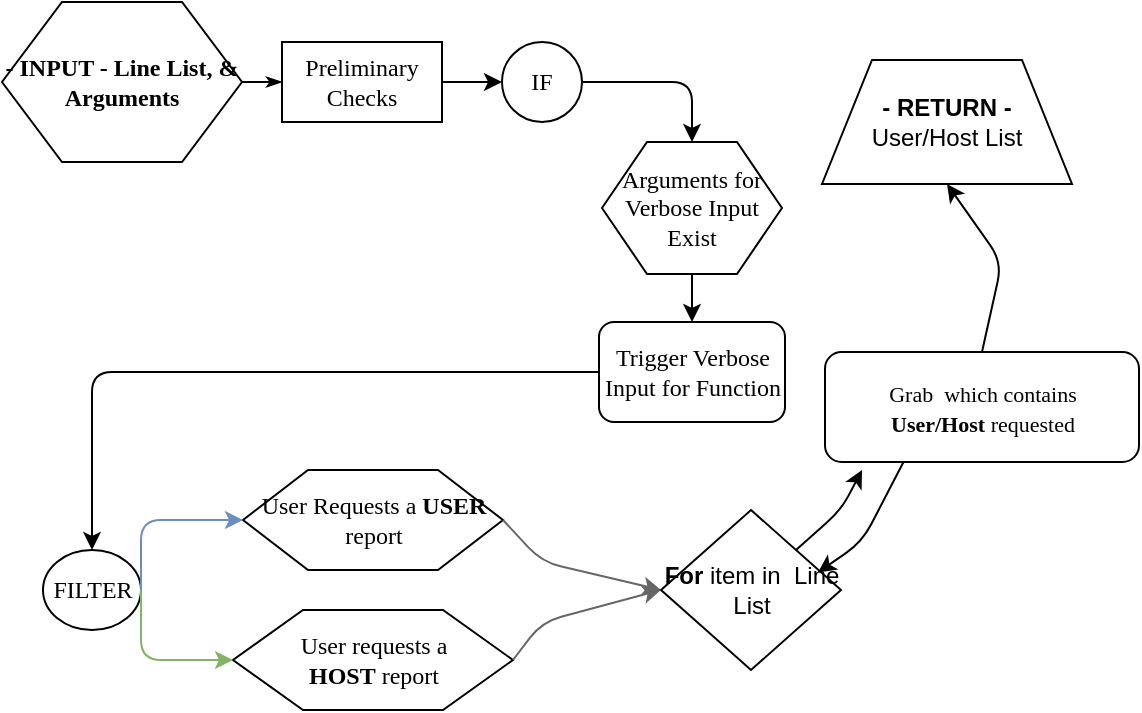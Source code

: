 <mxfile version="10.5.9" type="device"><diagram name="Page-1" id="8ce9d11a-91a2-4d17-14d8-a56ed91bf033"><mxGraphModel dx="1010" dy="559" grid="1" gridSize="10" guides="1" tooltips="1" connect="1" arrows="1" fold="1" page="1" pageScale="1" pageWidth="1100" pageHeight="850" background="#ffffff" math="0" shadow="0"><root><mxCell id="0"/><mxCell id="1" parent="0"/><mxCell id="17ea667e15c223fc-28" style="edgeStyle=orthogonalEdgeStyle;rounded=1;html=1;labelBackgroundColor=none;startArrow=none;startFill=0;startSize=5;endArrow=classicThin;endFill=1;endSize=5;jettySize=auto;orthogonalLoop=1;strokeColor=#000000;strokeWidth=1;fontFamily=Verdana;fontSize=8;fontColor=#000000;entryX=0;entryY=0.5;entryDx=0;entryDy=0;" parent="1" source="17ea667e15c223fc-1" target="GQEn4LYUJa_UTm3_EQWK-37" edge="1"><mxGeometry relative="1" as="geometry"><mxPoint x="180" y="100" as="targetPoint"/></mxGeometry></mxCell><mxCell id="17ea667e15c223fc-1" value="- INPUT - Line List, &amp;amp; Arguments&lt;br&gt;" style="shape=hexagon;perimeter=hexagonPerimeter;whiteSpace=wrap;html=1;rounded=0;shadow=0;labelBackgroundColor=none;strokeColor=#000000;strokeWidth=1;fillColor=#ffffff;fontFamily=Verdana;fontSize=12;fontColor=#000000;align=center;fontStyle=1" parent="1" vertex="1"><mxGeometry x="30" y="60" width="120" height="80" as="geometry"/></mxCell><mxCell id="BWjIipir_Tvan9L9htZR-4" value="" style="edgeStyle=orthogonalEdgeStyle;rounded=0;orthogonalLoop=1;jettySize=auto;html=1;" parent="1" source="GQEn4LYUJa_UTm3_EQWK-37" target="BWjIipir_Tvan9L9htZR-5" edge="1"><mxGeometry relative="1" as="geometry"><mxPoint x="210" y="155" as="targetPoint"/></mxGeometry></mxCell><mxCell id="GQEn4LYUJa_UTm3_EQWK-37" value="Preliminary Checks&lt;br&gt;" style="rounded=1;whiteSpace=wrap;html=1;shadow=0;labelBackgroundColor=none;strokeColor=#000000;strokeWidth=1;fillColor=#ffffff;fontFamily=Verdana;fontSize=12;fontColor=#000000;align=center;arcSize=0;" parent="1" vertex="1"><mxGeometry x="170" y="80" width="80" height="40" as="geometry"/></mxCell><mxCell id="BWjIipir_Tvan9L9htZR-5" value="IF" style="ellipse;whiteSpace=wrap;html=1;rounded=1;shadow=0;labelBackgroundColor=none;strokeColor=#000000;strokeWidth=1;fillColor=#ffffff;fontFamily=Verdana;fontSize=12;fontColor=#000000;align=center;" parent="1" vertex="1"><mxGeometry x="280" y="80" width="40" height="40" as="geometry"/></mxCell><mxCell id="BWjIipir_Tvan9L9htZR-7" value="Arguments for Verbose Input Exist" style="shape=hexagon;perimeter=hexagonPerimeter;whiteSpace=wrap;html=1;rounded=0;shadow=0;labelBackgroundColor=none;strokeColor=#000000;strokeWidth=1;fillColor=#ffffff;fontFamily=Verdana;fontSize=12;fontColor=#000000;align=center;" parent="1" vertex="1"><mxGeometry x="330" y="130" width="90" height="66" as="geometry"/></mxCell><mxCell id="BWjIipir_Tvan9L9htZR-10" value="" style="endArrow=classic;html=1;exitX=1;exitY=0.5;exitDx=0;exitDy=0;entryX=0.5;entryY=0;entryDx=0;entryDy=0;" parent="1" source="BWjIipir_Tvan9L9htZR-5" target="BWjIipir_Tvan9L9htZR-7" edge="1"><mxGeometry width="50" height="50" relative="1" as="geometry"><mxPoint x="420" y="110" as="sourcePoint"/><mxPoint x="470" y="60" as="targetPoint"/><Array as="points"><mxPoint x="375" y="100"/></Array></mxGeometry></mxCell><mxCell id="BWjIipir_Tvan9L9htZR-11" value="Trigger Verbose Input for Function&lt;br&gt;" style="rounded=1;whiteSpace=wrap;html=1;shadow=0;labelBackgroundColor=none;strokeColor=#000000;strokeWidth=1;fillColor=#ffffff;fontFamily=Verdana;fontSize=12;fontColor=#000000;align=center;" parent="1" vertex="1"><mxGeometry x="328.5" y="220" width="93" height="50" as="geometry"/></mxCell><mxCell id="BWjIipir_Tvan9L9htZR-13" value="" style="endArrow=classic;html=1;entryX=0.5;entryY=0;entryDx=0;entryDy=0;" parent="1" source="BWjIipir_Tvan9L9htZR-7" target="BWjIipir_Tvan9L9htZR-11" edge="1"><mxGeometry width="50" height="50" relative="1" as="geometry"><mxPoint x="389.5" y="198" as="sourcePoint"/><mxPoint x="399.5" y="142" as="targetPoint"/><Array as="points"/></mxGeometry></mxCell><mxCell id="BWjIipir_Tvan9L9htZR-18" value="User Requests a &lt;b&gt;USER &lt;/b&gt;report&lt;br&gt;" style="shape=hexagon;perimeter=hexagonPerimeter;whiteSpace=wrap;html=1;rounded=0;shadow=0;labelBackgroundColor=none;strokeColor=#000000;strokeWidth=1;fillColor=#ffffff;fontFamily=Verdana;fontSize=12;fontColor=#000000;align=center;" parent="1" vertex="1"><mxGeometry x="150.5" y="294" width="130" height="50" as="geometry"/></mxCell><mxCell id="BWjIipir_Tvan9L9htZR-19" value="User requests a &lt;b&gt;HOST&lt;/b&gt;&amp;nbsp;report&lt;br&gt;" style="shape=hexagon;perimeter=hexagonPerimeter;whiteSpace=wrap;html=1;rounded=0;shadow=0;labelBackgroundColor=none;strokeColor=#000000;strokeWidth=1;fillColor=#ffffff;fontFamily=Verdana;fontSize=12;fontColor=#000000;align=center;" parent="1" vertex="1"><mxGeometry x="145.5" y="364" width="140" height="50" as="geometry"/></mxCell><mxCell id="BWjIipir_Tvan9L9htZR-25" value="" style="endArrow=classic;html=1;exitX=0;exitY=0.5;exitDx=0;exitDy=0;entryX=0.5;entryY=0;entryDx=0;entryDy=0;" parent="1" source="BWjIipir_Tvan9L9htZR-11" target="BWjIipir_Tvan9L9htZR-30" edge="1"><mxGeometry width="50" height="50" relative="1" as="geometry"><mxPoint x="340" y="330" as="sourcePoint"/><mxPoint x="290" y="245" as="targetPoint"/><Array as="points"><mxPoint x="75" y="245"/></Array></mxGeometry></mxCell><mxCell id="BWjIipir_Tvan9L9htZR-30" value="FILTER" style="ellipse;whiteSpace=wrap;html=1;rounded=1;shadow=0;labelBackgroundColor=none;strokeColor=#000000;strokeWidth=1;fillColor=#ffffff;fontFamily=Verdana;fontSize=12;fontColor=#000000;align=center;" parent="1" vertex="1"><mxGeometry x="50.5" y="334" width="49" height="40" as="geometry"/></mxCell><mxCell id="BWjIipir_Tvan9L9htZR-32" value="" style="endArrow=classic;html=1;exitX=1;exitY=0.5;exitDx=0;exitDy=0;entryX=0;entryY=0.5;entryDx=0;entryDy=0;fillColor=#dae8fc;strokeColor=#6c8ebf;" parent="1" source="BWjIipir_Tvan9L9htZR-30" target="BWjIipir_Tvan9L9htZR-18" edge="1"><mxGeometry width="50" height="50" relative="1" as="geometry"><mxPoint x="99.5" y="434" as="sourcePoint"/><mxPoint x="149.5" y="384" as="targetPoint"/><Array as="points"><mxPoint x="99.5" y="319"/></Array></mxGeometry></mxCell><mxCell id="BWjIipir_Tvan9L9htZR-33" value="" style="endArrow=classic;html=1;exitX=1;exitY=0.5;exitDx=0;exitDy=0;entryX=0;entryY=0.5;entryDx=0;entryDy=0;fillColor=#d5e8d4;strokeColor=#82b366;" parent="1" source="BWjIipir_Tvan9L9htZR-30" target="BWjIipir_Tvan9L9htZR-19" edge="1"><mxGeometry width="50" height="50" relative="1" as="geometry"><mxPoint x="100.5" y="344" as="sourcePoint"/><mxPoint x="160.5" y="319" as="targetPoint"/><Array as="points"><mxPoint x="99.5" y="389"/></Array></mxGeometry></mxCell><mxCell id="BWjIipir_Tvan9L9htZR-35" value="" style="endArrow=classic;html=1;exitX=1;exitY=0.5;exitDx=0;exitDy=0;fillColor=#f5f5f5;strokeColor=#666666;entryX=0;entryY=0.5;entryDx=0;entryDy=0;" parent="1" source="BWjIipir_Tvan9L9htZR-18" target="BWjIipir_Tvan9L9htZR-40" edge="1"><mxGeometry width="50" height="50" relative="1" as="geometry"><mxPoint x="339.5" y="364" as="sourcePoint"/><mxPoint x="349.5" y="354" as="targetPoint"/><Array as="points"><mxPoint x="300" y="340"/></Array></mxGeometry></mxCell><mxCell id="BWjIipir_Tvan9L9htZR-36" value="" style="endArrow=classic;html=1;exitX=1;exitY=0.5;exitDx=0;exitDy=0;fillColor=#f5f5f5;strokeColor=#666666;entryX=0;entryY=0.5;entryDx=0;entryDy=0;" parent="1" source="BWjIipir_Tvan9L9htZR-19" target="BWjIipir_Tvan9L9htZR-40" edge="1"><mxGeometry width="50" height="50" relative="1" as="geometry"><mxPoint x="290.5" y="319" as="sourcePoint"/><mxPoint x="349.5" y="354" as="targetPoint"/><Array as="points"><mxPoint x="300" y="370"/></Array></mxGeometry></mxCell><mxCell id="BWjIipir_Tvan9L9htZR-40" value="&lt;b&gt;For &lt;/b&gt;item in&amp;nbsp; Line List" style="rhombus;whiteSpace=wrap;html=1;" parent="1" vertex="1"><mxGeometry x="359.5" y="314" width="90" height="80" as="geometry"/></mxCell><mxCell id="BWjIipir_Tvan9L9htZR-43" value="" style="endArrow=classic;html=1;exitX=1;exitY=0;exitDx=0;exitDy=0;" parent="1" source="BWjIipir_Tvan9L9htZR-40" edge="1"><mxGeometry width="50" height="50" relative="1" as="geometry"><mxPoint x="489.5" y="324" as="sourcePoint"/><mxPoint x="460" y="294" as="targetPoint"/><Array as="points"><mxPoint x="449.5" y="314"/></Array></mxGeometry></mxCell><mxCell id="BWjIipir_Tvan9L9htZR-44" value="&lt;font style=&quot;font-size: 11px&quot;&gt;Grab&amp;nbsp; which contains &lt;b&gt;User/Host&lt;/b&gt;&amp;nbsp;requested&lt;/font&gt;" style="rounded=1;whiteSpace=wrap;html=1;shadow=0;labelBackgroundColor=none;strokeColor=#000000;strokeWidth=1;fillColor=#ffffff;fontFamily=Verdana;fontSize=12;fontColor=#000000;align=center;" parent="1" vertex="1"><mxGeometry x="441.5" y="235" width="157" height="55" as="geometry"/></mxCell><mxCell id="BWjIipir_Tvan9L9htZR-50" value="&lt;b&gt;- RETURN -&lt;br&gt;&lt;/b&gt;User/Host List&lt;br&gt;" style="shape=trapezoid;perimeter=trapezoidPerimeter;whiteSpace=wrap;html=1;fontStyle=0" parent="1" vertex="1"><mxGeometry x="440" y="89" width="125" height="62" as="geometry"/></mxCell><mxCell id="BWjIipir_Tvan9L9htZR-51" value="" style="endArrow=classic;html=1;exitX=0.5;exitY=0;exitDx=0;exitDy=0;entryX=0.5;entryY=1;entryDx=0;entryDy=0;" parent="1" source="BWjIipir_Tvan9L9htZR-44" target="BWjIipir_Tvan9L9htZR-50" edge="1"><mxGeometry width="50" height="50" relative="1" as="geometry"><mxPoint x="620" y="290" as="sourcePoint"/><mxPoint x="670" y="240" as="targetPoint"/><Array as="points"><mxPoint x="530" y="190"/></Array></mxGeometry></mxCell><mxCell id="X2F0n7S4-AMS-wi-GyCM-3" value="" style="endArrow=classic;html=1;exitX=0.25;exitY=1;exitDx=0;exitDy=0;entryX=0.872;entryY=0.39;entryDx=0;entryDy=0;entryPerimeter=0;" edge="1" parent="1" source="BWjIipir_Tvan9L9htZR-44" target="BWjIipir_Tvan9L9htZR-40"><mxGeometry width="50" height="50" relative="1" as="geometry"><mxPoint x="480" y="370" as="sourcePoint"/><mxPoint x="530" y="320" as="targetPoint"/><Array as="points"><mxPoint x="460" y="330"/></Array></mxGeometry></mxCell></root></mxGraphModel></diagram></mxfile>